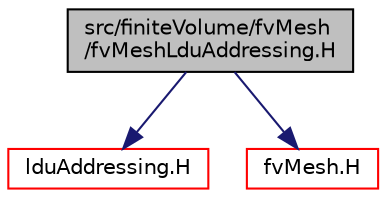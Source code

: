 digraph "src/finiteVolume/fvMesh/fvMeshLduAddressing.H"
{
  bgcolor="transparent";
  edge [fontname="Helvetica",fontsize="10",labelfontname="Helvetica",labelfontsize="10"];
  node [fontname="Helvetica",fontsize="10",shape=record];
  Node0 [label="src/finiteVolume/fvMesh\l/fvMeshLduAddressing.H",height=0.2,width=0.4,color="black", fillcolor="grey75", style="filled", fontcolor="black"];
  Node0 -> Node1 [color="midnightblue",fontsize="10",style="solid",fontname="Helvetica"];
  Node1 [label="lduAddressing.H",height=0.2,width=0.4,color="red",URL="$a11255.html"];
  Node0 -> Node77 [color="midnightblue",fontsize="10",style="solid",fontname="Helvetica"];
  Node77 [label="fvMesh.H",height=0.2,width=0.4,color="red",URL="$a03719.html"];
}
